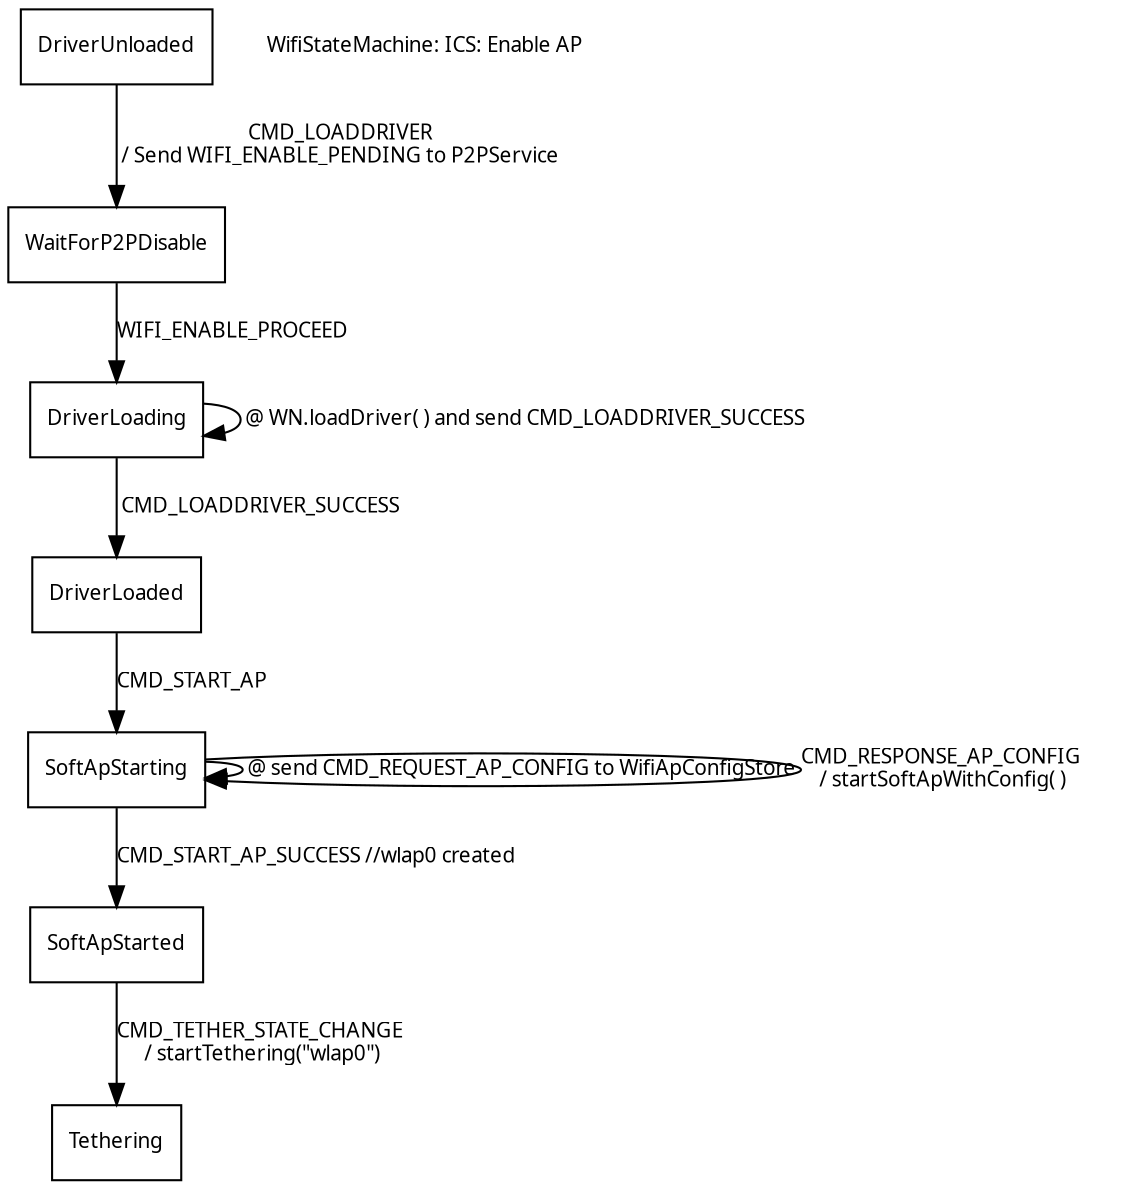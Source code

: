 
digraph automata_0 {
	size = "8.5, 11";
	fontname = "Microsoft YaHei";
	fontsize = 15;
	node [shape = record, fontname = "Microsoft YaHei", fontsize = 10];
	edge [fontname = "Microsoft YaHei", fontsize = 10];
	DriverUnloaded   -> WaitForP2PDisable[ label = "CMD_LOADDRIVER\n / Send WIFI_ENABLE_PENDING to P2PService " ];
	WaitForP2PDisable-> DriverLoading [ label = "WIFI_ENABLE_PROCEED " ];
	DriverLoading  -> DriverLoading [ label = " @ WN.loadDriver( ) and send CMD_LOADDRIVER_SUCCESS " ];
	DriverLoading  -> DriverLoaded [ label = " CMD_LOADDRIVER_SUCCESS " ];
	DriverLoaded-> SoftApStarting [ label = "CMD_START_AP" ];
	SoftApStarting -> SoftApStarting [ label = " @ send CMD_REQUEST_AP_CONFIG to WifiApConfigStore " ];
	SoftApStarting -> SoftApStarting [ label = "CMD_RESPONSE_AP_CONFIG \n / startSoftApWithConfig( ) " ];
	SoftApStarting -> SoftApStarted [ label = "CMD_START_AP_SUCCESS //wlap0 created " ];
	SoftApStarted -> Tethering[ label = "CMD_TETHER_STATE_CHANGE \n / startTethering(\"wlap0\") " ];
	"WifiStateMachine: ICS: Enable AP" [ shape = plaintext ];
}


